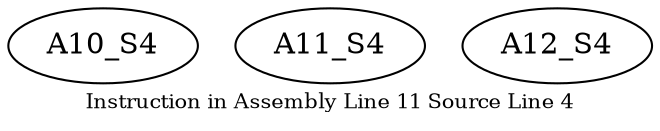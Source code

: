 digraph{
	node [ ]
	edge [ ]
	A10_S4 [ ]
	A11_S4 [ ]
	A12_S4 [ ]
	label = "Instruction in Assembly Line 11 Source Line 4"
	fontsize = "10"
}